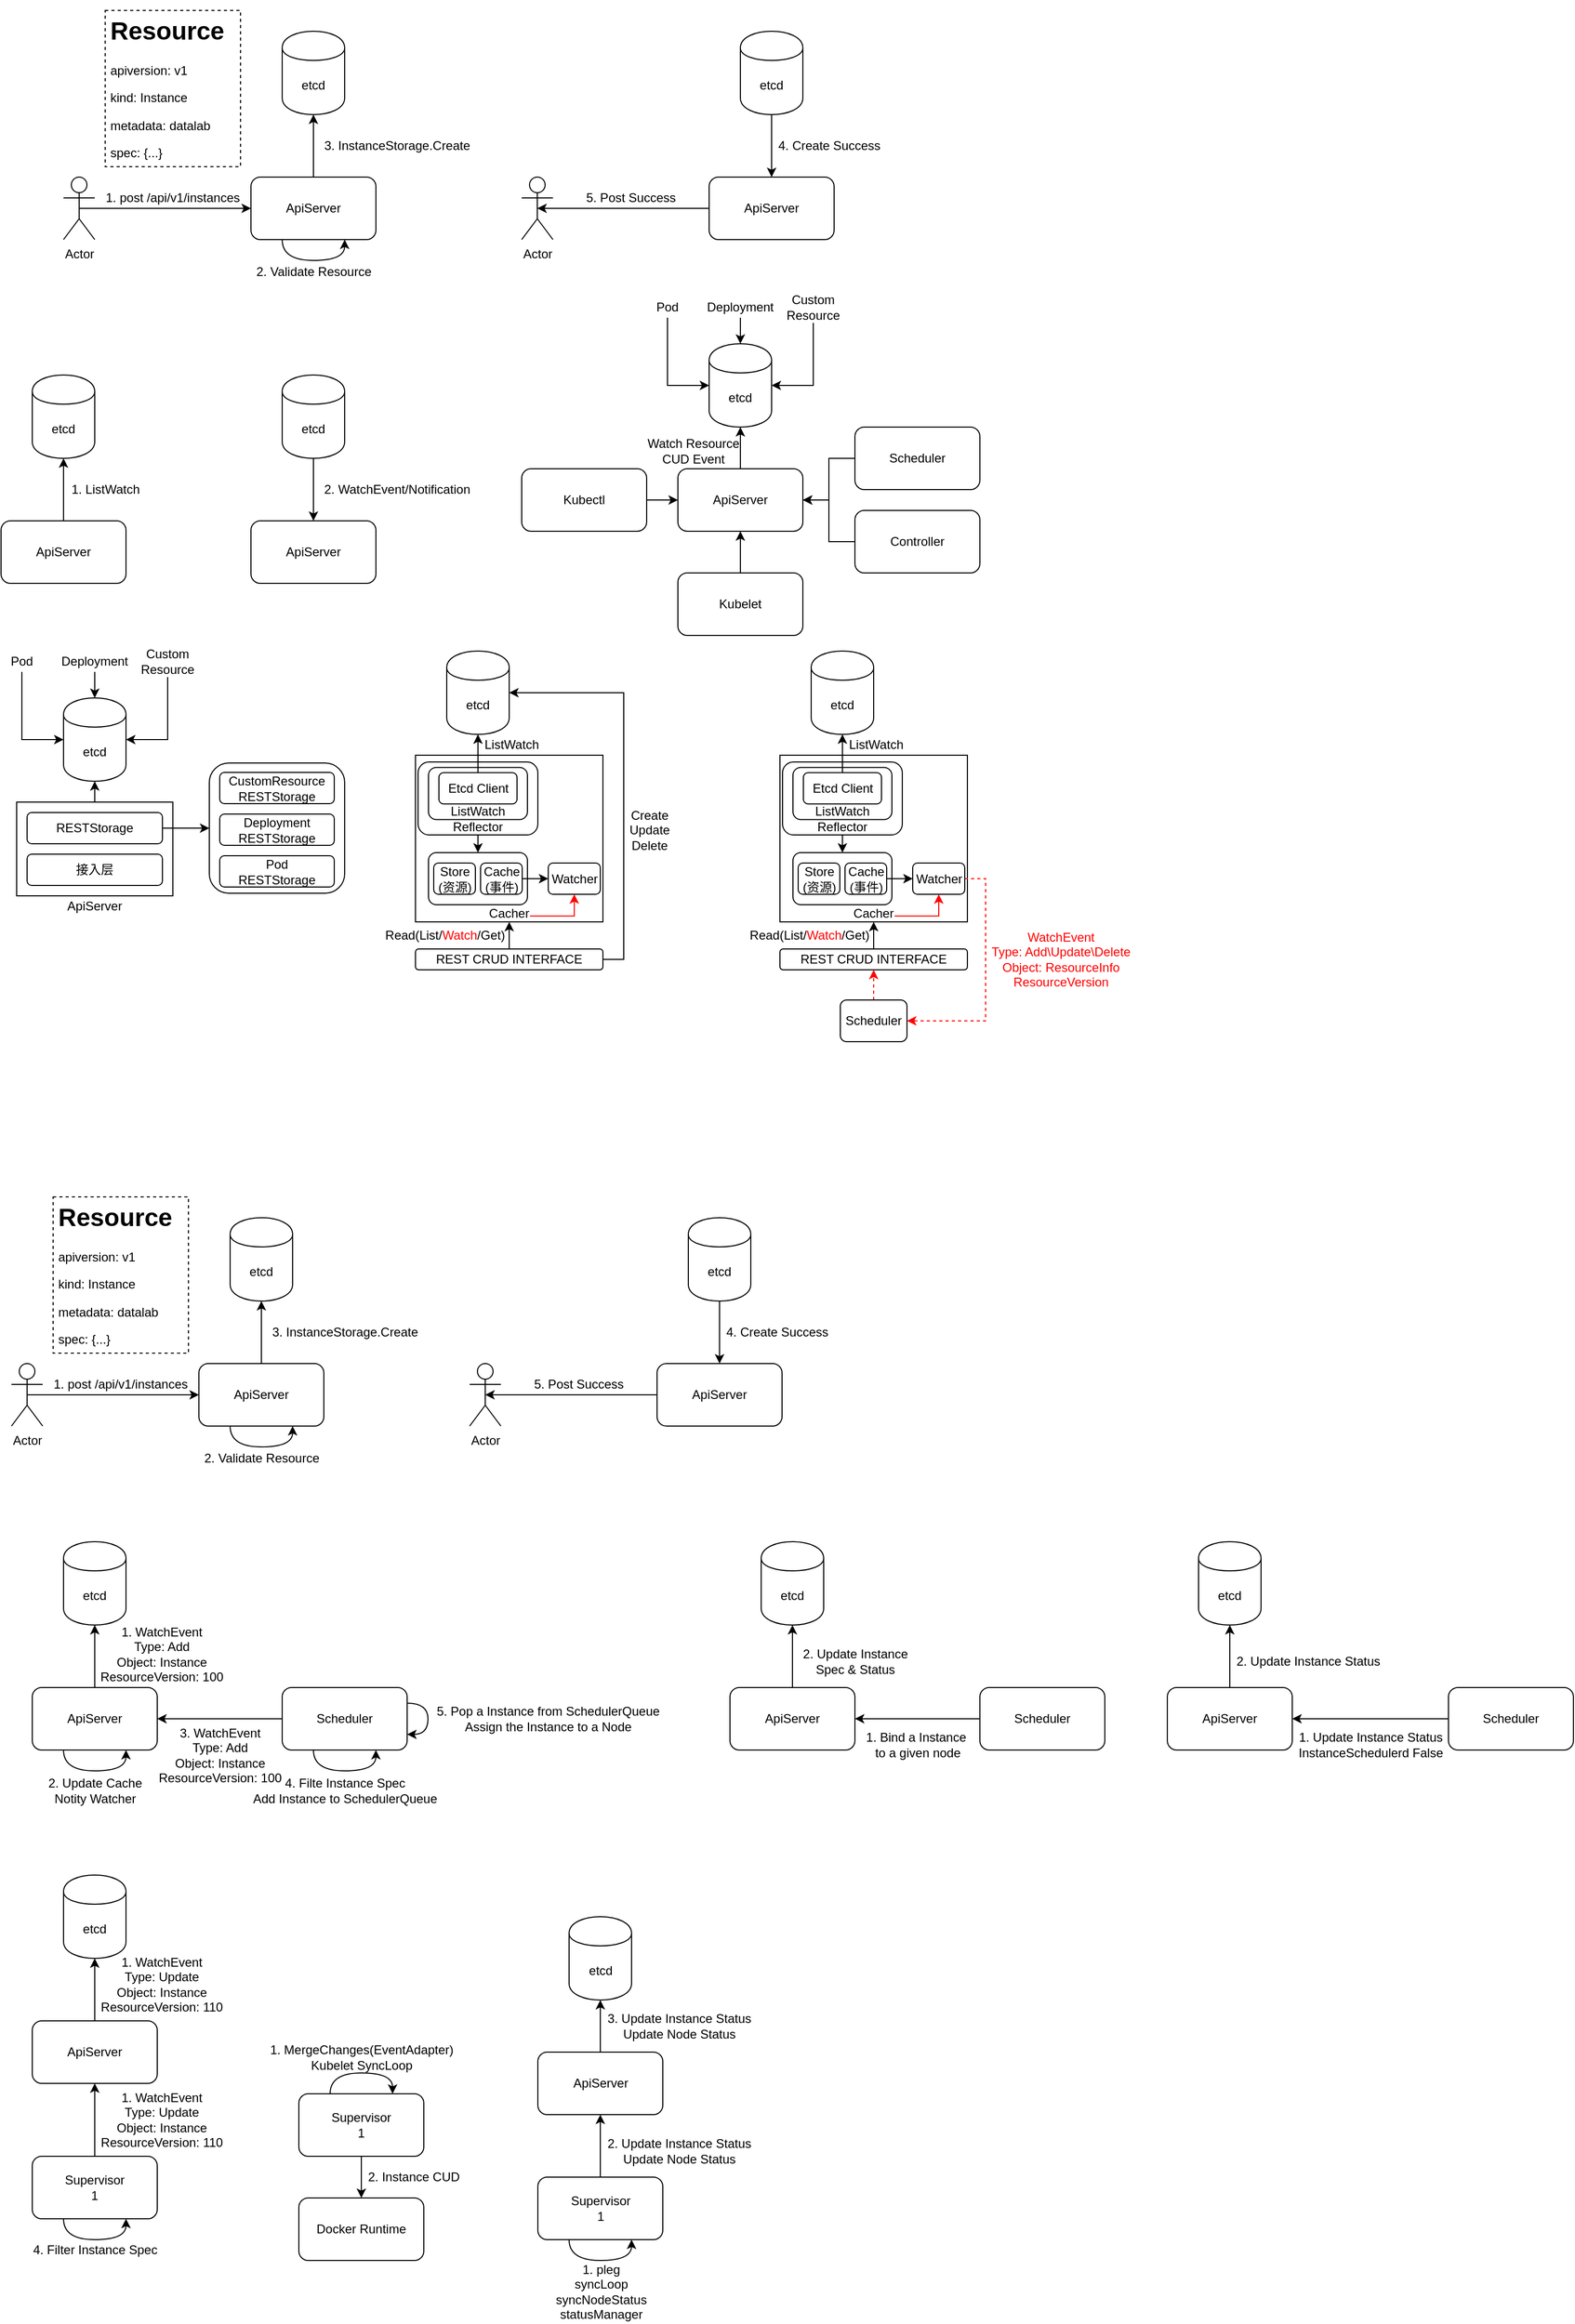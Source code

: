 <mxfile version="12.8.8" type="github">
  <diagram id="9vjQtzVJ7qbeVhoStUTl" name="第 1 页">
    <mxGraphModel dx="946" dy="559" grid="1" gridSize="10" guides="1" tooltips="1" connect="1" arrows="1" fold="1" page="1" pageScale="1" pageWidth="827" pageHeight="1169" math="0" shadow="0">
      <root>
        <mxCell id="0" />
        <mxCell id="1" parent="0" />
        <mxCell id="tA1kky_qQhR9MNmGrfL9-93" value="" style="rounded=1;whiteSpace=wrap;html=1;" vertex="1" parent="1">
          <mxGeometry x="220" y="752.5" width="130" height="125" as="geometry" />
        </mxCell>
        <mxCell id="tA1kky_qQhR9MNmGrfL9-79" style="edgeStyle=orthogonalEdgeStyle;rounded=0;orthogonalLoop=1;jettySize=auto;html=1;exitX=0.5;exitY=0;exitDx=0;exitDy=0;entryX=0.5;entryY=1;entryDx=0;entryDy=0;" edge="1" parent="1" source="tA1kky_qQhR9MNmGrfL9-76">
          <mxGeometry relative="1" as="geometry">
            <mxPoint x="110" y="770" as="targetPoint" />
          </mxGeometry>
        </mxCell>
        <mxCell id="tA1kky_qQhR9MNmGrfL9-76" value="" style="rounded=0;whiteSpace=wrap;html=1;strokeColor=#000000;align=center;" vertex="1" parent="1">
          <mxGeometry x="35" y="790" width="150" height="90" as="geometry" />
        </mxCell>
        <mxCell id="R647riTE8hrRx7rFXN2j-3" style="edgeStyle=orthogonalEdgeStyle;rounded=0;orthogonalLoop=1;jettySize=auto;html=1;exitX=0.5;exitY=0.5;exitDx=0;exitDy=0;exitPerimeter=0;entryX=0;entryY=0.5;entryDx=0;entryDy=0;" parent="1" source="R647riTE8hrRx7rFXN2j-1" target="R647riTE8hrRx7rFXN2j-2" edge="1">
          <mxGeometry relative="1" as="geometry" />
        </mxCell>
        <mxCell id="R647riTE8hrRx7rFXN2j-1" value="Actor" style="shape=umlActor;verticalLabelPosition=bottom;labelBackgroundColor=#ffffff;verticalAlign=top;html=1;outlineConnect=0;" parent="1" vertex="1">
          <mxGeometry x="80" y="190" width="30" height="60" as="geometry" />
        </mxCell>
        <mxCell id="R647riTE8hrRx7rFXN2j-7" style="edgeStyle=orthogonalEdgeStyle;rounded=0;orthogonalLoop=1;jettySize=auto;html=1;exitX=0.5;exitY=0;exitDx=0;exitDy=0;" parent="1" source="R647riTE8hrRx7rFXN2j-2" target="R647riTE8hrRx7rFXN2j-6" edge="1">
          <mxGeometry relative="1" as="geometry" />
        </mxCell>
        <mxCell id="R647riTE8hrRx7rFXN2j-2" value="ApiServer" style="rounded=1;whiteSpace=wrap;html=1;" parent="1" vertex="1">
          <mxGeometry x="260" y="190" width="120" height="60" as="geometry" />
        </mxCell>
        <mxCell id="R647riTE8hrRx7rFXN2j-4" value="&lt;h1&gt;Resource&lt;/h1&gt;&lt;p&gt;apiversion: v1&lt;/p&gt;&lt;p&gt;kind: Instance&lt;/p&gt;&lt;p&gt;metadata: datalab&lt;/p&gt;&lt;p&gt;spec: {...}&lt;/p&gt;" style="text;html=1;spacing=5;spacingTop=-20;whiteSpace=wrap;overflow=hidden;rounded=0;strokeColor=#000000;dashed=1;" parent="1" vertex="1">
          <mxGeometry x="120" y="30" width="130" height="150" as="geometry" />
        </mxCell>
        <mxCell id="R647riTE8hrRx7rFXN2j-5" value="1. post /api/v1/instances" style="text;html=1;strokeColor=none;fillColor=none;align=center;verticalAlign=middle;whiteSpace=wrap;rounded=0;" parent="1" vertex="1">
          <mxGeometry x="100" y="200" width="170" height="20" as="geometry" />
        </mxCell>
        <mxCell id="R647riTE8hrRx7rFXN2j-6" value="etcd" style="shape=cylinder;whiteSpace=wrap;html=1;boundedLbl=1;backgroundOutline=1;" parent="1" vertex="1">
          <mxGeometry x="290" y="50" width="60" height="80" as="geometry" />
        </mxCell>
        <mxCell id="R647riTE8hrRx7rFXN2j-8" value="3. InstanceStorage.Create" style="text;html=1;align=center;verticalAlign=middle;resizable=0;points=[];autosize=1;" parent="1" vertex="1">
          <mxGeometry x="320" y="150" width="160" height="20" as="geometry" />
        </mxCell>
        <mxCell id="R647riTE8hrRx7rFXN2j-10" style="edgeStyle=orthogonalEdgeStyle;curved=1;rounded=0;orthogonalLoop=1;jettySize=auto;html=1;exitX=0.25;exitY=1;exitDx=0;exitDy=0;entryX=0.75;entryY=1;entryDx=0;entryDy=0;" parent="1" source="R647riTE8hrRx7rFXN2j-2" target="R647riTE8hrRx7rFXN2j-2" edge="1">
          <mxGeometry relative="1" as="geometry" />
        </mxCell>
        <mxCell id="R647riTE8hrRx7rFXN2j-11" value="2. Validate Resource" style="text;html=1;align=center;verticalAlign=middle;resizable=0;points=[];autosize=1;" parent="1" vertex="1">
          <mxGeometry x="255" y="271" width="130" height="20" as="geometry" />
        </mxCell>
        <mxCell id="R647riTE8hrRx7rFXN2j-13" value="Actor" style="shape=umlActor;verticalLabelPosition=bottom;labelBackgroundColor=#ffffff;verticalAlign=top;html=1;outlineConnect=0;" parent="1" vertex="1">
          <mxGeometry x="520" y="190" width="30" height="60" as="geometry" />
        </mxCell>
        <mxCell id="R647riTE8hrRx7rFXN2j-24" style="edgeStyle=orthogonalEdgeStyle;curved=1;rounded=0;orthogonalLoop=1;jettySize=auto;html=1;exitX=0;exitY=0.5;exitDx=0;exitDy=0;entryX=0.5;entryY=0.5;entryDx=0;entryDy=0;entryPerimeter=0;" parent="1" source="R647riTE8hrRx7rFXN2j-15" target="R647riTE8hrRx7rFXN2j-13" edge="1">
          <mxGeometry relative="1" as="geometry" />
        </mxCell>
        <mxCell id="R647riTE8hrRx7rFXN2j-15" value="ApiServer" style="rounded=1;whiteSpace=wrap;html=1;" parent="1" vertex="1">
          <mxGeometry x="700" y="190" width="120" height="60" as="geometry" />
        </mxCell>
        <mxCell id="R647riTE8hrRx7rFXN2j-22" style="edgeStyle=orthogonalEdgeStyle;curved=1;rounded=0;orthogonalLoop=1;jettySize=auto;html=1;exitX=0.5;exitY=1;exitDx=0;exitDy=0;" parent="1" source="R647riTE8hrRx7rFXN2j-18" target="R647riTE8hrRx7rFXN2j-15" edge="1">
          <mxGeometry relative="1" as="geometry" />
        </mxCell>
        <mxCell id="R647riTE8hrRx7rFXN2j-18" value="etcd" style="shape=cylinder;whiteSpace=wrap;html=1;boundedLbl=1;backgroundOutline=1;" parent="1" vertex="1">
          <mxGeometry x="730" y="50" width="60" height="80" as="geometry" />
        </mxCell>
        <mxCell id="R647riTE8hrRx7rFXN2j-23" value="4. Create Success" style="text;html=1;align=center;verticalAlign=middle;resizable=0;points=[];autosize=1;" parent="1" vertex="1">
          <mxGeometry x="760" y="150" width="110" height="20" as="geometry" />
        </mxCell>
        <mxCell id="R647riTE8hrRx7rFXN2j-25" value="5. Post Success" style="text;html=1;strokeColor=none;fillColor=none;align=center;verticalAlign=middle;whiteSpace=wrap;rounded=0;" parent="1" vertex="1">
          <mxGeometry x="540" y="200" width="170" height="20" as="geometry" />
        </mxCell>
        <mxCell id="tA1kky_qQhR9MNmGrfL9-27" style="edgeStyle=orthogonalEdgeStyle;rounded=0;orthogonalLoop=1;jettySize=auto;html=1;exitX=0.5;exitY=0;exitDx=0;exitDy=0;" edge="1" source="tA1kky_qQhR9MNmGrfL9-28" target="tA1kky_qQhR9MNmGrfL9-29" parent="1">
          <mxGeometry relative="1" as="geometry" />
        </mxCell>
        <mxCell id="tA1kky_qQhR9MNmGrfL9-28" value="ApiServer" style="rounded=1;whiteSpace=wrap;html=1;" vertex="1" parent="1">
          <mxGeometry x="20" y="520" width="120" height="60" as="geometry" />
        </mxCell>
        <mxCell id="tA1kky_qQhR9MNmGrfL9-29" value="etcd" style="shape=cylinder;whiteSpace=wrap;html=1;boundedLbl=1;backgroundOutline=1;" vertex="1" parent="1">
          <mxGeometry x="50" y="380" width="60" height="80" as="geometry" />
        </mxCell>
        <mxCell id="tA1kky_qQhR9MNmGrfL9-30" value="1. ListWatch" style="text;html=1;align=center;verticalAlign=middle;resizable=0;points=[];autosize=1;" vertex="1" parent="1">
          <mxGeometry x="80" y="480" width="80" height="20" as="geometry" />
        </mxCell>
        <mxCell id="tA1kky_qQhR9MNmGrfL9-32" value="ApiServer" style="rounded=1;whiteSpace=wrap;html=1;" vertex="1" parent="1">
          <mxGeometry x="260" y="520" width="120" height="60" as="geometry" />
        </mxCell>
        <mxCell id="tA1kky_qQhR9MNmGrfL9-35" style="edgeStyle=orthogonalEdgeStyle;rounded=0;orthogonalLoop=1;jettySize=auto;html=1;exitX=0.5;exitY=1;exitDx=0;exitDy=0;" edge="1" parent="1" source="tA1kky_qQhR9MNmGrfL9-33" target="tA1kky_qQhR9MNmGrfL9-32">
          <mxGeometry relative="1" as="geometry" />
        </mxCell>
        <mxCell id="tA1kky_qQhR9MNmGrfL9-33" value="etcd" style="shape=cylinder;whiteSpace=wrap;html=1;boundedLbl=1;backgroundOutline=1;" vertex="1" parent="1">
          <mxGeometry x="290" y="380" width="60" height="80" as="geometry" />
        </mxCell>
        <mxCell id="tA1kky_qQhR9MNmGrfL9-34" value="2. WatchEvent/Notification" style="text;html=1;align=center;verticalAlign=middle;resizable=0;points=[];autosize=1;" vertex="1" parent="1">
          <mxGeometry x="320" y="480" width="160" height="20" as="geometry" />
        </mxCell>
        <mxCell id="tA1kky_qQhR9MNmGrfL9-44" style="edgeStyle=orthogonalEdgeStyle;rounded=0;orthogonalLoop=1;jettySize=auto;html=1;exitX=0.5;exitY=0;exitDx=0;exitDy=0;" edge="1" source="tA1kky_qQhR9MNmGrfL9-45" target="tA1kky_qQhR9MNmGrfL9-46" parent="1">
          <mxGeometry relative="1" as="geometry" />
        </mxCell>
        <mxCell id="tA1kky_qQhR9MNmGrfL9-45" value="ApiServer" style="rounded=1;whiteSpace=wrap;html=1;" vertex="1" parent="1">
          <mxGeometry x="670" y="470" width="120" height="60" as="geometry" />
        </mxCell>
        <mxCell id="tA1kky_qQhR9MNmGrfL9-46" value="etcd" style="shape=cylinder;whiteSpace=wrap;html=1;boundedLbl=1;backgroundOutline=1;" vertex="1" parent="1">
          <mxGeometry x="700" y="350" width="60" height="80" as="geometry" />
        </mxCell>
        <mxCell id="tA1kky_qQhR9MNmGrfL9-54" style="edgeStyle=orthogonalEdgeStyle;rounded=0;orthogonalLoop=1;jettySize=auto;html=1;exitX=0.5;exitY=0;exitDx=0;exitDy=0;entryX=0.5;entryY=1;entryDx=0;entryDy=0;" edge="1" parent="1" source="tA1kky_qQhR9MNmGrfL9-48" target="tA1kky_qQhR9MNmGrfL9-45">
          <mxGeometry relative="1" as="geometry" />
        </mxCell>
        <mxCell id="tA1kky_qQhR9MNmGrfL9-48" value="Kubelet" style="rounded=1;whiteSpace=wrap;html=1;" vertex="1" parent="1">
          <mxGeometry x="670" y="570" width="120" height="60" as="geometry" />
        </mxCell>
        <mxCell id="tA1kky_qQhR9MNmGrfL9-55" style="edgeStyle=orthogonalEdgeStyle;rounded=0;orthogonalLoop=1;jettySize=auto;html=1;exitX=0;exitY=0.5;exitDx=0;exitDy=0;entryX=1;entryY=0.5;entryDx=0;entryDy=0;" edge="1" parent="1" source="tA1kky_qQhR9MNmGrfL9-49" target="tA1kky_qQhR9MNmGrfL9-45">
          <mxGeometry relative="1" as="geometry" />
        </mxCell>
        <mxCell id="tA1kky_qQhR9MNmGrfL9-49" value="Scheduler" style="rounded=1;whiteSpace=wrap;html=1;" vertex="1" parent="1">
          <mxGeometry x="840" y="430" width="120" height="60" as="geometry" />
        </mxCell>
        <mxCell id="tA1kky_qQhR9MNmGrfL9-56" style="edgeStyle=orthogonalEdgeStyle;rounded=0;orthogonalLoop=1;jettySize=auto;html=1;exitX=0;exitY=0.5;exitDx=0;exitDy=0;entryX=1;entryY=0.5;entryDx=0;entryDy=0;" edge="1" parent="1" source="tA1kky_qQhR9MNmGrfL9-50" target="tA1kky_qQhR9MNmGrfL9-45">
          <mxGeometry relative="1" as="geometry" />
        </mxCell>
        <mxCell id="tA1kky_qQhR9MNmGrfL9-50" value="Controller" style="rounded=1;whiteSpace=wrap;html=1;" vertex="1" parent="1">
          <mxGeometry x="840" y="510" width="120" height="60" as="geometry" />
        </mxCell>
        <mxCell id="tA1kky_qQhR9MNmGrfL9-53" style="edgeStyle=orthogonalEdgeStyle;rounded=0;orthogonalLoop=1;jettySize=auto;html=1;exitX=1;exitY=0.5;exitDx=0;exitDy=0;entryX=0;entryY=0.5;entryDx=0;entryDy=0;" edge="1" parent="1" source="tA1kky_qQhR9MNmGrfL9-52" target="tA1kky_qQhR9MNmGrfL9-45">
          <mxGeometry relative="1" as="geometry" />
        </mxCell>
        <mxCell id="tA1kky_qQhR9MNmGrfL9-52" value="Kubectl" style="rounded=1;whiteSpace=wrap;html=1;" vertex="1" parent="1">
          <mxGeometry x="520" y="470" width="120" height="60" as="geometry" />
        </mxCell>
        <mxCell id="tA1kky_qQhR9MNmGrfL9-69" style="edgeStyle=orthogonalEdgeStyle;rounded=0;orthogonalLoop=1;jettySize=auto;html=1;exitX=0.5;exitY=1;exitDx=0;exitDy=0;entryX=0;entryY=0.5;entryDx=0;entryDy=0;" edge="1" parent="1" source="tA1kky_qQhR9MNmGrfL9-66" target="tA1kky_qQhR9MNmGrfL9-46">
          <mxGeometry relative="1" as="geometry" />
        </mxCell>
        <mxCell id="tA1kky_qQhR9MNmGrfL9-66" value="Pod" style="text;html=1;strokeColor=none;fillColor=none;align=center;verticalAlign=middle;whiteSpace=wrap;rounded=0;dashed=1;" vertex="1" parent="1">
          <mxGeometry x="640" y="305" width="40" height="20" as="geometry" />
        </mxCell>
        <mxCell id="tA1kky_qQhR9MNmGrfL9-70" style="edgeStyle=orthogonalEdgeStyle;rounded=0;orthogonalLoop=1;jettySize=auto;html=1;exitX=0.5;exitY=1;exitDx=0;exitDy=0;entryX=0.5;entryY=0;entryDx=0;entryDy=0;" edge="1" parent="1" source="tA1kky_qQhR9MNmGrfL9-67" target="tA1kky_qQhR9MNmGrfL9-46">
          <mxGeometry relative="1" as="geometry">
            <mxPoint x="730" y="335" as="targetPoint" />
          </mxGeometry>
        </mxCell>
        <mxCell id="tA1kky_qQhR9MNmGrfL9-67" value="Deployment" style="text;html=1;strokeColor=none;fillColor=none;align=center;verticalAlign=middle;whiteSpace=wrap;rounded=0;dashed=1;" vertex="1" parent="1">
          <mxGeometry x="710" y="305" width="40" height="20" as="geometry" />
        </mxCell>
        <mxCell id="tA1kky_qQhR9MNmGrfL9-72" style="edgeStyle=orthogonalEdgeStyle;rounded=0;orthogonalLoop=1;jettySize=auto;html=1;exitX=0.5;exitY=1;exitDx=0;exitDy=0;entryX=1;entryY=0.5;entryDx=0;entryDy=0;" edge="1" parent="1" source="tA1kky_qQhR9MNmGrfL9-68" target="tA1kky_qQhR9MNmGrfL9-46">
          <mxGeometry relative="1" as="geometry" />
        </mxCell>
        <mxCell id="tA1kky_qQhR9MNmGrfL9-68" value="Custom Resource" style="text;html=1;strokeColor=none;fillColor=none;align=center;verticalAlign=middle;whiteSpace=wrap;rounded=0;dashed=1;" vertex="1" parent="1">
          <mxGeometry x="780" y="300" width="40" height="30" as="geometry" />
        </mxCell>
        <mxCell id="tA1kky_qQhR9MNmGrfL9-73" value="Watch Resource&lt;br&gt;CUD Event" style="text;html=1;strokeColor=none;fillColor=none;align=center;verticalAlign=middle;whiteSpace=wrap;rounded=0;dashed=1;" vertex="1" parent="1">
          <mxGeometry x="635" y="438" width="100" height="30" as="geometry" />
        </mxCell>
        <mxCell id="tA1kky_qQhR9MNmGrfL9-75" value="接入层" style="rounded=1;whiteSpace=wrap;html=1;" vertex="1" parent="1">
          <mxGeometry x="45" y="840" width="130" height="30" as="geometry" />
        </mxCell>
        <mxCell id="tA1kky_qQhR9MNmGrfL9-80" value="ApiServer" style="text;html=1;strokeColor=none;fillColor=none;align=center;verticalAlign=middle;whiteSpace=wrap;rounded=0;dashed=1;" vertex="1" parent="1">
          <mxGeometry x="90" y="880" width="40" height="20" as="geometry" />
        </mxCell>
        <mxCell id="tA1kky_qQhR9MNmGrfL9-139" style="edgeStyle=none;rounded=0;orthogonalLoop=1;jettySize=auto;html=1;exitX=1;exitY=0.5;exitDx=0;exitDy=0;entryX=0;entryY=0.5;entryDx=0;entryDy=0;endArrow=classic;endFill=1;" edge="1" parent="1" source="tA1kky_qQhR9MNmGrfL9-85" target="tA1kky_qQhR9MNmGrfL9-93">
          <mxGeometry relative="1" as="geometry" />
        </mxCell>
        <mxCell id="tA1kky_qQhR9MNmGrfL9-85" value="RESTStorage" style="rounded=1;whiteSpace=wrap;html=1;" vertex="1" parent="1">
          <mxGeometry x="45" y="800" width="130" height="30" as="geometry" />
        </mxCell>
        <mxCell id="tA1kky_qQhR9MNmGrfL9-86" value="etcd" style="shape=cylinder;whiteSpace=wrap;html=1;boundedLbl=1;backgroundOutline=1;" vertex="1" parent="1">
          <mxGeometry x="80" y="690" width="60" height="80" as="geometry" />
        </mxCell>
        <mxCell id="tA1kky_qQhR9MNmGrfL9-87" style="edgeStyle=orthogonalEdgeStyle;rounded=0;orthogonalLoop=1;jettySize=auto;html=1;exitX=0.5;exitY=1;exitDx=0;exitDy=0;entryX=0;entryY=0.5;entryDx=0;entryDy=0;" edge="1" source="tA1kky_qQhR9MNmGrfL9-88" target="tA1kky_qQhR9MNmGrfL9-86" parent="1">
          <mxGeometry relative="1" as="geometry" />
        </mxCell>
        <mxCell id="tA1kky_qQhR9MNmGrfL9-88" value="Pod" style="text;html=1;strokeColor=none;fillColor=none;align=center;verticalAlign=middle;whiteSpace=wrap;rounded=0;dashed=1;" vertex="1" parent="1">
          <mxGeometry x="20" y="645" width="40" height="20" as="geometry" />
        </mxCell>
        <mxCell id="tA1kky_qQhR9MNmGrfL9-89" style="edgeStyle=orthogonalEdgeStyle;rounded=0;orthogonalLoop=1;jettySize=auto;html=1;exitX=0.5;exitY=1;exitDx=0;exitDy=0;entryX=0.5;entryY=0;entryDx=0;entryDy=0;" edge="1" source="tA1kky_qQhR9MNmGrfL9-90" target="tA1kky_qQhR9MNmGrfL9-86" parent="1">
          <mxGeometry relative="1" as="geometry">
            <mxPoint x="110" y="675" as="targetPoint" />
          </mxGeometry>
        </mxCell>
        <mxCell id="tA1kky_qQhR9MNmGrfL9-90" value="Deployment" style="text;html=1;strokeColor=none;fillColor=none;align=center;verticalAlign=middle;whiteSpace=wrap;rounded=0;dashed=1;" vertex="1" parent="1">
          <mxGeometry x="90" y="645" width="40" height="20" as="geometry" />
        </mxCell>
        <mxCell id="tA1kky_qQhR9MNmGrfL9-91" style="edgeStyle=orthogonalEdgeStyle;rounded=0;orthogonalLoop=1;jettySize=auto;html=1;exitX=0.5;exitY=1;exitDx=0;exitDy=0;entryX=1;entryY=0.5;entryDx=0;entryDy=0;" edge="1" source="tA1kky_qQhR9MNmGrfL9-92" target="tA1kky_qQhR9MNmGrfL9-86" parent="1">
          <mxGeometry relative="1" as="geometry" />
        </mxCell>
        <mxCell id="tA1kky_qQhR9MNmGrfL9-92" value="Custom Resource" style="text;html=1;strokeColor=none;fillColor=none;align=center;verticalAlign=middle;whiteSpace=wrap;rounded=0;dashed=1;" vertex="1" parent="1">
          <mxGeometry x="160" y="640" width="40" height="30" as="geometry" />
        </mxCell>
        <mxCell id="tA1kky_qQhR9MNmGrfL9-94" value="Pod&lt;br&gt;RESTStorage" style="rounded=1;whiteSpace=wrap;html=1;" vertex="1" parent="1">
          <mxGeometry x="230" y="841.5" width="110" height="30" as="geometry" />
        </mxCell>
        <mxCell id="tA1kky_qQhR9MNmGrfL9-95" value="Deployment&lt;br&gt;RESTStorage" style="rounded=1;whiteSpace=wrap;html=1;" vertex="1" parent="1">
          <mxGeometry x="230" y="801.5" width="110" height="30" as="geometry" />
        </mxCell>
        <mxCell id="tA1kky_qQhR9MNmGrfL9-96" value="CustomResource&lt;br&gt;RESTStorage" style="rounded=1;whiteSpace=wrap;html=1;" vertex="1" parent="1">
          <mxGeometry x="230" y="761.5" width="110" height="30" as="geometry" />
        </mxCell>
        <mxCell id="tA1kky_qQhR9MNmGrfL9-108" value="" style="rounded=0;whiteSpace=wrap;html=1;strokeColor=#000000;align=center;" vertex="1" parent="1">
          <mxGeometry x="418" y="745" width="180" height="160" as="geometry" />
        </mxCell>
        <mxCell id="tA1kky_qQhR9MNmGrfL9-145" style="edgeStyle=orthogonalEdgeStyle;rounded=0;orthogonalLoop=1;jettySize=auto;html=1;exitX=1;exitY=0.75;exitDx=0;exitDy=0;entryX=0.5;entryY=1;entryDx=0;entryDy=0;endArrow=classic;endFill=1;strokeColor=#FF0000;" edge="1" parent="1" source="tA1kky_qQhR9MNmGrfL9-127" target="tA1kky_qQhR9MNmGrfL9-107">
          <mxGeometry relative="1" as="geometry" />
        </mxCell>
        <mxCell id="tA1kky_qQhR9MNmGrfL9-127" value="Cacher" style="text;html=1;strokeColor=none;fillColor=none;align=center;verticalAlign=middle;whiteSpace=wrap;rounded=0;" vertex="1" parent="1">
          <mxGeometry x="488" y="892.25" width="40" height="9.5" as="geometry" />
        </mxCell>
        <mxCell id="tA1kky_qQhR9MNmGrfL9-136" style="edgeStyle=none;rounded=0;orthogonalLoop=1;jettySize=auto;html=1;exitX=0.5;exitY=0;exitDx=0;exitDy=0;entryX=0.5;entryY=1;entryDx=0;entryDy=0;endArrow=classic;endFill=1;" edge="1" parent="1" source="tA1kky_qQhR9MNmGrfL9-130" target="tA1kky_qQhR9MNmGrfL9-108">
          <mxGeometry relative="1" as="geometry" />
        </mxCell>
        <mxCell id="tA1kky_qQhR9MNmGrfL9-141" style="edgeStyle=orthogonalEdgeStyle;rounded=0;orthogonalLoop=1;jettySize=auto;html=1;exitX=1;exitY=0.5;exitDx=0;exitDy=0;entryX=1;entryY=0.5;entryDx=0;entryDy=0;endArrow=classic;endFill=1;" edge="1" parent="1" source="tA1kky_qQhR9MNmGrfL9-130" target="tA1kky_qQhR9MNmGrfL9-137">
          <mxGeometry relative="1" as="geometry" />
        </mxCell>
        <mxCell id="tA1kky_qQhR9MNmGrfL9-130" value="REST CRUD INTERFACE" style="rounded=1;whiteSpace=wrap;html=1;" vertex="1" parent="1">
          <mxGeometry x="418" y="931" width="180" height="20" as="geometry" />
        </mxCell>
        <mxCell id="tA1kky_qQhR9MNmGrfL9-120" value="" style="rounded=1;whiteSpace=wrap;html=1;" vertex="1" parent="1">
          <mxGeometry x="420.5" y="751.5" width="115" height="70" as="geometry" />
        </mxCell>
        <mxCell id="tA1kky_qQhR9MNmGrfL9-116" value="" style="rounded=1;whiteSpace=wrap;html=1;" vertex="1" parent="1">
          <mxGeometry x="430.5" y="756.75" width="95" height="50" as="geometry" />
        </mxCell>
        <mxCell id="tA1kky_qQhR9MNmGrfL9-104" value="" style="rounded=1;whiteSpace=wrap;html=1;strokeColor=#000000;align=center;" vertex="1" parent="1">
          <mxGeometry x="430.5" y="838.5" width="95" height="50" as="geometry" />
        </mxCell>
        <mxCell id="tA1kky_qQhR9MNmGrfL9-124" style="rounded=0;orthogonalLoop=1;jettySize=auto;html=1;exitX=0.5;exitY=1;exitDx=0;exitDy=0;entryX=0.5;entryY=0;entryDx=0;entryDy=0;endArrow=classic;endFill=1;" edge="1" parent="1" source="tA1kky_qQhR9MNmGrfL9-120" target="tA1kky_qQhR9MNmGrfL9-104">
          <mxGeometry relative="1" as="geometry" />
        </mxCell>
        <mxCell id="tA1kky_qQhR9MNmGrfL9-106" value="" style="group" vertex="1" connectable="0" parent="1">
          <mxGeometry x="435.5" y="848.5" width="85" height="30" as="geometry" />
        </mxCell>
        <mxCell id="tA1kky_qQhR9MNmGrfL9-102" value="Cache&lt;br&gt;(事件)" style="rounded=1;whiteSpace=wrap;html=1;" vertex="1" parent="tA1kky_qQhR9MNmGrfL9-106">
          <mxGeometry x="45" width="40" height="30" as="geometry" />
        </mxCell>
        <mxCell id="tA1kky_qQhR9MNmGrfL9-103" value="Store&lt;br&gt;(资源)" style="rounded=1;whiteSpace=wrap;html=1;" vertex="1" parent="tA1kky_qQhR9MNmGrfL9-106">
          <mxGeometry width="40" height="30" as="geometry" />
        </mxCell>
        <mxCell id="tA1kky_qQhR9MNmGrfL9-107" value="Watcher" style="rounded=1;whiteSpace=wrap;html=1;" vertex="1" parent="1">
          <mxGeometry x="545.5" y="848.5" width="50" height="30" as="geometry" />
        </mxCell>
        <mxCell id="tA1kky_qQhR9MNmGrfL9-114" style="edgeStyle=none;rounded=0;orthogonalLoop=1;jettySize=auto;html=1;exitX=1;exitY=0.5;exitDx=0;exitDy=0;entryX=0;entryY=0.5;entryDx=0;entryDy=0;endArrow=classic;endFill=1;" edge="1" parent="1" source="tA1kky_qQhR9MNmGrfL9-102" target="tA1kky_qQhR9MNmGrfL9-107">
          <mxGeometry relative="1" as="geometry" />
        </mxCell>
        <mxCell id="tA1kky_qQhR9MNmGrfL9-138" style="edgeStyle=none;rounded=0;orthogonalLoop=1;jettySize=auto;html=1;exitX=0.5;exitY=0;exitDx=0;exitDy=0;entryX=0.5;entryY=1;entryDx=0;entryDy=0;endArrow=classic;endFill=1;" edge="1" parent="1" source="tA1kky_qQhR9MNmGrfL9-115" target="tA1kky_qQhR9MNmGrfL9-137">
          <mxGeometry relative="1" as="geometry" />
        </mxCell>
        <mxCell id="tA1kky_qQhR9MNmGrfL9-115" value="Etcd Client" style="rounded=1;whiteSpace=wrap;html=1;" vertex="1" parent="1">
          <mxGeometry x="440.5" y="761.75" width="75" height="30" as="geometry" />
        </mxCell>
        <mxCell id="tA1kky_qQhR9MNmGrfL9-119" value="ListWatch" style="text;html=1;strokeColor=none;fillColor=none;align=center;verticalAlign=middle;whiteSpace=wrap;rounded=0;" vertex="1" parent="1">
          <mxGeometry x="443" y="793.75" width="70" height="10" as="geometry" />
        </mxCell>
        <mxCell id="tA1kky_qQhR9MNmGrfL9-121" value="Reflector" style="text;html=1;strokeColor=none;fillColor=none;align=center;verticalAlign=middle;whiteSpace=wrap;rounded=0;" vertex="1" parent="1">
          <mxGeometry x="443" y="808.75" width="70" height="10" as="geometry" />
        </mxCell>
        <mxCell id="tA1kky_qQhR9MNmGrfL9-137" value="etcd" style="shape=cylinder;whiteSpace=wrap;html=1;boundedLbl=1;backgroundOutline=1;" vertex="1" parent="1">
          <mxGeometry x="448" y="645" width="60" height="80" as="geometry" />
        </mxCell>
        <mxCell id="tA1kky_qQhR9MNmGrfL9-140" value="Read(List/&lt;font color=&quot;#ff0000&quot;&gt;Watch&lt;/font&gt;/Get)" style="text;html=1;strokeColor=none;fillColor=none;align=center;verticalAlign=middle;whiteSpace=wrap;rounded=0;" vertex="1" parent="1">
          <mxGeometry x="385" y="908" width="122.5" height="20" as="geometry" />
        </mxCell>
        <mxCell id="tA1kky_qQhR9MNmGrfL9-142" value="Create&lt;br&gt;Update&lt;br&gt;Delete" style="text;html=1;strokeColor=none;fillColor=none;align=center;verticalAlign=middle;whiteSpace=wrap;rounded=0;" vertex="1" parent="1">
          <mxGeometry x="618" y="791.75" width="50" height="50" as="geometry" />
        </mxCell>
        <mxCell id="tA1kky_qQhR9MNmGrfL9-143" value="ListWatch" style="text;html=1;strokeColor=none;fillColor=none;align=center;verticalAlign=middle;whiteSpace=wrap;rounded=0;" vertex="1" parent="1">
          <mxGeometry x="479" y="725" width="62.5" height="20" as="geometry" />
        </mxCell>
        <mxCell id="tA1kky_qQhR9MNmGrfL9-147" value="" style="rounded=0;whiteSpace=wrap;html=1;strokeColor=#000000;align=center;" vertex="1" parent="1">
          <mxGeometry x="768" y="745" width="180" height="160" as="geometry" />
        </mxCell>
        <mxCell id="tA1kky_qQhR9MNmGrfL9-148" style="edgeStyle=orthogonalEdgeStyle;rounded=0;orthogonalLoop=1;jettySize=auto;html=1;exitX=1;exitY=0.75;exitDx=0;exitDy=0;entryX=0.5;entryY=1;entryDx=0;entryDy=0;endArrow=classic;endFill=1;strokeColor=#FF0000;" edge="1" source="tA1kky_qQhR9MNmGrfL9-149" target="tA1kky_qQhR9MNmGrfL9-160" parent="1">
          <mxGeometry relative="1" as="geometry" />
        </mxCell>
        <mxCell id="tA1kky_qQhR9MNmGrfL9-149" value="Cacher" style="text;html=1;strokeColor=none;fillColor=none;align=center;verticalAlign=middle;whiteSpace=wrap;rounded=0;" vertex="1" parent="1">
          <mxGeometry x="838" y="892.25" width="40" height="9.5" as="geometry" />
        </mxCell>
        <mxCell id="tA1kky_qQhR9MNmGrfL9-150" style="edgeStyle=none;rounded=0;orthogonalLoop=1;jettySize=auto;html=1;exitX=0.5;exitY=0;exitDx=0;exitDy=0;entryX=0.5;entryY=1;entryDx=0;entryDy=0;endArrow=classic;endFill=1;" edge="1" source="tA1kky_qQhR9MNmGrfL9-152" target="tA1kky_qQhR9MNmGrfL9-147" parent="1">
          <mxGeometry relative="1" as="geometry" />
        </mxCell>
        <mxCell id="tA1kky_qQhR9MNmGrfL9-152" value="REST CRUD INTERFACE" style="rounded=1;whiteSpace=wrap;html=1;" vertex="1" parent="1">
          <mxGeometry x="768" y="931" width="180" height="20" as="geometry" />
        </mxCell>
        <mxCell id="tA1kky_qQhR9MNmGrfL9-153" value="" style="rounded=1;whiteSpace=wrap;html=1;" vertex="1" parent="1">
          <mxGeometry x="770.5" y="751.5" width="115" height="70" as="geometry" />
        </mxCell>
        <mxCell id="tA1kky_qQhR9MNmGrfL9-154" value="" style="rounded=1;whiteSpace=wrap;html=1;" vertex="1" parent="1">
          <mxGeometry x="780.5" y="756.75" width="95" height="50" as="geometry" />
        </mxCell>
        <mxCell id="tA1kky_qQhR9MNmGrfL9-155" value="" style="rounded=1;whiteSpace=wrap;html=1;strokeColor=#000000;align=center;" vertex="1" parent="1">
          <mxGeometry x="780.5" y="838.5" width="95" height="50" as="geometry" />
        </mxCell>
        <mxCell id="tA1kky_qQhR9MNmGrfL9-156" style="rounded=0;orthogonalLoop=1;jettySize=auto;html=1;exitX=0.5;exitY=1;exitDx=0;exitDy=0;entryX=0.5;entryY=0;entryDx=0;entryDy=0;endArrow=classic;endFill=1;" edge="1" source="tA1kky_qQhR9MNmGrfL9-153" target="tA1kky_qQhR9MNmGrfL9-155" parent="1">
          <mxGeometry relative="1" as="geometry" />
        </mxCell>
        <mxCell id="tA1kky_qQhR9MNmGrfL9-157" value="" style="group" vertex="1" connectable="0" parent="1">
          <mxGeometry x="785.5" y="848.5" width="85" height="30" as="geometry" />
        </mxCell>
        <mxCell id="tA1kky_qQhR9MNmGrfL9-158" value="Cache&lt;br&gt;(事件)" style="rounded=1;whiteSpace=wrap;html=1;" vertex="1" parent="tA1kky_qQhR9MNmGrfL9-157">
          <mxGeometry x="45" width="40" height="30" as="geometry" />
        </mxCell>
        <mxCell id="tA1kky_qQhR9MNmGrfL9-159" value="Store&lt;br&gt;(资源)" style="rounded=1;whiteSpace=wrap;html=1;" vertex="1" parent="tA1kky_qQhR9MNmGrfL9-157">
          <mxGeometry width="40" height="30" as="geometry" />
        </mxCell>
        <mxCell id="tA1kky_qQhR9MNmGrfL9-173" style="edgeStyle=orthogonalEdgeStyle;rounded=0;orthogonalLoop=1;jettySize=auto;html=1;exitX=1;exitY=0.5;exitDx=0;exitDy=0;entryX=1;entryY=0.5;entryDx=0;entryDy=0;dashed=1;endArrow=classic;endFill=1;strokeColor=#FF0000;" edge="1" parent="1" source="tA1kky_qQhR9MNmGrfL9-160" target="tA1kky_qQhR9MNmGrfL9-171">
          <mxGeometry relative="1" as="geometry" />
        </mxCell>
        <mxCell id="tA1kky_qQhR9MNmGrfL9-160" value="Watcher" style="rounded=1;whiteSpace=wrap;html=1;" vertex="1" parent="1">
          <mxGeometry x="895.5" y="848.5" width="50" height="30" as="geometry" />
        </mxCell>
        <mxCell id="tA1kky_qQhR9MNmGrfL9-161" style="edgeStyle=none;rounded=0;orthogonalLoop=1;jettySize=auto;html=1;exitX=1;exitY=0.5;exitDx=0;exitDy=0;entryX=0;entryY=0.5;entryDx=0;entryDy=0;endArrow=classic;endFill=1;" edge="1" source="tA1kky_qQhR9MNmGrfL9-158" target="tA1kky_qQhR9MNmGrfL9-160" parent="1">
          <mxGeometry relative="1" as="geometry" />
        </mxCell>
        <mxCell id="tA1kky_qQhR9MNmGrfL9-162" style="edgeStyle=none;rounded=0;orthogonalLoop=1;jettySize=auto;html=1;exitX=0.5;exitY=0;exitDx=0;exitDy=0;entryX=0.5;entryY=1;entryDx=0;entryDy=0;endArrow=classic;endFill=1;" edge="1" source="tA1kky_qQhR9MNmGrfL9-163" target="tA1kky_qQhR9MNmGrfL9-166" parent="1">
          <mxGeometry relative="1" as="geometry" />
        </mxCell>
        <mxCell id="tA1kky_qQhR9MNmGrfL9-163" value="Etcd Client" style="rounded=1;whiteSpace=wrap;html=1;" vertex="1" parent="1">
          <mxGeometry x="790.5" y="761.75" width="75" height="30" as="geometry" />
        </mxCell>
        <mxCell id="tA1kky_qQhR9MNmGrfL9-164" value="ListWatch" style="text;html=1;strokeColor=none;fillColor=none;align=center;verticalAlign=middle;whiteSpace=wrap;rounded=0;" vertex="1" parent="1">
          <mxGeometry x="793" y="793.75" width="70" height="10" as="geometry" />
        </mxCell>
        <mxCell id="tA1kky_qQhR9MNmGrfL9-165" value="Reflector" style="text;html=1;strokeColor=none;fillColor=none;align=center;verticalAlign=middle;whiteSpace=wrap;rounded=0;" vertex="1" parent="1">
          <mxGeometry x="793" y="808.75" width="70" height="10" as="geometry" />
        </mxCell>
        <mxCell id="tA1kky_qQhR9MNmGrfL9-166" value="etcd" style="shape=cylinder;whiteSpace=wrap;html=1;boundedLbl=1;backgroundOutline=1;" vertex="1" parent="1">
          <mxGeometry x="798" y="645" width="60" height="80" as="geometry" />
        </mxCell>
        <mxCell id="tA1kky_qQhR9MNmGrfL9-167" value="Read(List/&lt;font color=&quot;#ff0000&quot;&gt;Watch&lt;/font&gt;/Get)" style="text;html=1;strokeColor=none;fillColor=none;align=center;verticalAlign=middle;whiteSpace=wrap;rounded=0;" vertex="1" parent="1">
          <mxGeometry x="735" y="908" width="122.5" height="20" as="geometry" />
        </mxCell>
        <mxCell id="tA1kky_qQhR9MNmGrfL9-169" value="ListWatch" style="text;html=1;strokeColor=none;fillColor=none;align=center;verticalAlign=middle;whiteSpace=wrap;rounded=0;" vertex="1" parent="1">
          <mxGeometry x="829" y="725" width="62.5" height="20" as="geometry" />
        </mxCell>
        <mxCell id="tA1kky_qQhR9MNmGrfL9-172" style="edgeStyle=orthogonalEdgeStyle;rounded=0;orthogonalLoop=1;jettySize=auto;html=1;exitX=0.5;exitY=0;exitDx=0;exitDy=0;entryX=0.5;entryY=1;entryDx=0;entryDy=0;endArrow=classic;endFill=1;strokeColor=#FF0000;dashed=1;" edge="1" parent="1" source="tA1kky_qQhR9MNmGrfL9-171" target="tA1kky_qQhR9MNmGrfL9-152">
          <mxGeometry relative="1" as="geometry" />
        </mxCell>
        <mxCell id="tA1kky_qQhR9MNmGrfL9-171" value="Scheduler" style="rounded=1;whiteSpace=wrap;html=1;" vertex="1" parent="1">
          <mxGeometry x="826" y="980" width="64" height="40" as="geometry" />
        </mxCell>
        <mxCell id="tA1kky_qQhR9MNmGrfL9-174" value="WatchEvent&lt;br&gt;Type: Add\Update\Delete&lt;br&gt;Object: ResourceInfo&lt;br&gt;ResourceVersion" style="text;html=1;strokeColor=none;fillColor=none;align=center;verticalAlign=middle;whiteSpace=wrap;rounded=0;fontColor=#FF0000;" vertex="1" parent="1">
          <mxGeometry x="966" y="907" width="144" height="68" as="geometry" />
        </mxCell>
        <mxCell id="tA1kky_qQhR9MNmGrfL9-175" style="edgeStyle=orthogonalEdgeStyle;rounded=0;orthogonalLoop=1;jettySize=auto;html=1;exitX=0.5;exitY=0.5;exitDx=0;exitDy=0;exitPerimeter=0;entryX=0;entryY=0.5;entryDx=0;entryDy=0;" edge="1" source="tA1kky_qQhR9MNmGrfL9-176" target="tA1kky_qQhR9MNmGrfL9-178" parent="1">
          <mxGeometry relative="1" as="geometry" />
        </mxCell>
        <mxCell id="tA1kky_qQhR9MNmGrfL9-176" value="Actor" style="shape=umlActor;verticalLabelPosition=bottom;labelBackgroundColor=#ffffff;verticalAlign=top;html=1;outlineConnect=0;" vertex="1" parent="1">
          <mxGeometry x="30" y="1329" width="30" height="60" as="geometry" />
        </mxCell>
        <mxCell id="tA1kky_qQhR9MNmGrfL9-177" style="edgeStyle=orthogonalEdgeStyle;rounded=0;orthogonalLoop=1;jettySize=auto;html=1;exitX=0.5;exitY=0;exitDx=0;exitDy=0;" edge="1" source="tA1kky_qQhR9MNmGrfL9-178" target="tA1kky_qQhR9MNmGrfL9-181" parent="1">
          <mxGeometry relative="1" as="geometry" />
        </mxCell>
        <mxCell id="tA1kky_qQhR9MNmGrfL9-178" value="ApiServer" style="rounded=1;whiteSpace=wrap;html=1;" vertex="1" parent="1">
          <mxGeometry x="210" y="1329" width="120" height="60" as="geometry" />
        </mxCell>
        <mxCell id="tA1kky_qQhR9MNmGrfL9-179" value="&lt;h1&gt;Resource&lt;/h1&gt;&lt;p&gt;apiversion: v1&lt;/p&gt;&lt;p&gt;kind: Instance&lt;/p&gt;&lt;p&gt;metadata: datalab&lt;/p&gt;&lt;p&gt;spec: {...}&lt;/p&gt;" style="text;html=1;spacing=5;spacingTop=-20;whiteSpace=wrap;overflow=hidden;rounded=0;strokeColor=#000000;dashed=1;" vertex="1" parent="1">
          <mxGeometry x="70" y="1169" width="130" height="150" as="geometry" />
        </mxCell>
        <mxCell id="tA1kky_qQhR9MNmGrfL9-180" value="1. post /api/v1/instances" style="text;html=1;strokeColor=none;fillColor=none;align=center;verticalAlign=middle;whiteSpace=wrap;rounded=0;" vertex="1" parent="1">
          <mxGeometry x="50" y="1339" width="170" height="20" as="geometry" />
        </mxCell>
        <mxCell id="tA1kky_qQhR9MNmGrfL9-181" value="etcd" style="shape=cylinder;whiteSpace=wrap;html=1;boundedLbl=1;backgroundOutline=1;" vertex="1" parent="1">
          <mxGeometry x="240" y="1189" width="60" height="80" as="geometry" />
        </mxCell>
        <mxCell id="tA1kky_qQhR9MNmGrfL9-182" value="3. InstanceStorage.Create" style="text;html=1;align=center;verticalAlign=middle;resizable=0;points=[];autosize=1;" vertex="1" parent="1">
          <mxGeometry x="270" y="1289" width="160" height="20" as="geometry" />
        </mxCell>
        <mxCell id="tA1kky_qQhR9MNmGrfL9-183" style="edgeStyle=orthogonalEdgeStyle;curved=1;rounded=0;orthogonalLoop=1;jettySize=auto;html=1;exitX=0.25;exitY=1;exitDx=0;exitDy=0;entryX=0.75;entryY=1;entryDx=0;entryDy=0;" edge="1" source="tA1kky_qQhR9MNmGrfL9-178" target="tA1kky_qQhR9MNmGrfL9-178" parent="1">
          <mxGeometry relative="1" as="geometry" />
        </mxCell>
        <mxCell id="tA1kky_qQhR9MNmGrfL9-184" value="2. Validate Resource" style="text;html=1;align=center;verticalAlign=middle;resizable=0;points=[];autosize=1;" vertex="1" parent="1">
          <mxGeometry x="205" y="1410" width="130" height="20" as="geometry" />
        </mxCell>
        <mxCell id="tA1kky_qQhR9MNmGrfL9-185" value="Actor" style="shape=umlActor;verticalLabelPosition=bottom;labelBackgroundColor=#ffffff;verticalAlign=top;html=1;outlineConnect=0;" vertex="1" parent="1">
          <mxGeometry x="470" y="1329" width="30" height="60" as="geometry" />
        </mxCell>
        <mxCell id="tA1kky_qQhR9MNmGrfL9-186" style="edgeStyle=orthogonalEdgeStyle;curved=1;rounded=0;orthogonalLoop=1;jettySize=auto;html=1;exitX=0;exitY=0.5;exitDx=0;exitDy=0;entryX=0.5;entryY=0.5;entryDx=0;entryDy=0;entryPerimeter=0;" edge="1" source="tA1kky_qQhR9MNmGrfL9-187" target="tA1kky_qQhR9MNmGrfL9-185" parent="1">
          <mxGeometry relative="1" as="geometry" />
        </mxCell>
        <mxCell id="tA1kky_qQhR9MNmGrfL9-187" value="ApiServer" style="rounded=1;whiteSpace=wrap;html=1;" vertex="1" parent="1">
          <mxGeometry x="650" y="1329" width="120" height="60" as="geometry" />
        </mxCell>
        <mxCell id="tA1kky_qQhR9MNmGrfL9-188" style="edgeStyle=orthogonalEdgeStyle;curved=1;rounded=0;orthogonalLoop=1;jettySize=auto;html=1;exitX=0.5;exitY=1;exitDx=0;exitDy=0;" edge="1" source="tA1kky_qQhR9MNmGrfL9-189" target="tA1kky_qQhR9MNmGrfL9-187" parent="1">
          <mxGeometry relative="1" as="geometry" />
        </mxCell>
        <mxCell id="tA1kky_qQhR9MNmGrfL9-189" value="etcd" style="shape=cylinder;whiteSpace=wrap;html=1;boundedLbl=1;backgroundOutline=1;" vertex="1" parent="1">
          <mxGeometry x="680" y="1189" width="60" height="80" as="geometry" />
        </mxCell>
        <mxCell id="tA1kky_qQhR9MNmGrfL9-190" value="4. Create Success" style="text;html=1;align=center;verticalAlign=middle;resizable=0;points=[];autosize=1;" vertex="1" parent="1">
          <mxGeometry x="710" y="1289" width="110" height="20" as="geometry" />
        </mxCell>
        <mxCell id="tA1kky_qQhR9MNmGrfL9-191" value="5. Post Success" style="text;html=1;strokeColor=none;fillColor=none;align=center;verticalAlign=middle;whiteSpace=wrap;rounded=0;" vertex="1" parent="1">
          <mxGeometry x="490" y="1339" width="170" height="20" as="geometry" />
        </mxCell>
        <mxCell id="tA1kky_qQhR9MNmGrfL9-192" value="ApiServer" style="rounded=1;whiteSpace=wrap;html=1;" vertex="1" parent="1">
          <mxGeometry x="50" y="1640" width="120" height="60" as="geometry" />
        </mxCell>
        <mxCell id="tA1kky_qQhR9MNmGrfL9-194" value="etcd" style="shape=cylinder;whiteSpace=wrap;html=1;boundedLbl=1;backgroundOutline=1;" vertex="1" parent="1">
          <mxGeometry x="80" y="1500" width="60" height="80" as="geometry" />
        </mxCell>
        <mxCell id="tA1kky_qQhR9MNmGrfL9-202" style="rounded=0;orthogonalLoop=1;jettySize=auto;html=1;endArrow=classic;endFill=1;strokeColor=#000000;fontColor=#000000;entryX=0.5;entryY=1;entryDx=0;entryDy=0;" edge="1" parent="1" source="tA1kky_qQhR9MNmGrfL9-192" target="tA1kky_qQhR9MNmGrfL9-194">
          <mxGeometry relative="1" as="geometry">
            <mxPoint x="80" y="1590" as="targetPoint" />
          </mxGeometry>
        </mxCell>
        <mxCell id="tA1kky_qQhR9MNmGrfL9-196" value="1. WatchEvent&lt;br&gt;Type: Add&lt;br&gt;Object: Instance&lt;br&gt;ResourceVersion: 100" style="text;html=1;fontColor=#000000;align=center;" vertex="1" parent="1">
          <mxGeometry x="114" y="1573" width="120" height="70" as="geometry" />
        </mxCell>
        <mxCell id="tA1kky_qQhR9MNmGrfL9-198" style="edgeStyle=orthogonalEdgeStyle;rounded=0;orthogonalLoop=1;jettySize=auto;html=1;exitX=0.25;exitY=1;exitDx=0;exitDy=0;entryX=0.75;entryY=1;entryDx=0;entryDy=0;endArrow=classic;endFill=1;strokeColor=#000000;fontColor=#000000;curved=1;" edge="1" parent="1" source="tA1kky_qQhR9MNmGrfL9-192" target="tA1kky_qQhR9MNmGrfL9-192">
          <mxGeometry relative="1" as="geometry" />
        </mxCell>
        <mxCell id="tA1kky_qQhR9MNmGrfL9-199" value="2. Update Cache&lt;br&gt;Notity Watcher" style="text;html=1;align=center;verticalAlign=middle;resizable=0;points=[];autosize=1;" vertex="1" parent="1">
          <mxGeometry x="55" y="1724" width="110" height="30" as="geometry" />
        </mxCell>
        <mxCell id="tA1kky_qQhR9MNmGrfL9-201" style="edgeStyle=orthogonalEdgeStyle;curved=1;rounded=0;orthogonalLoop=1;jettySize=auto;html=1;exitX=0;exitY=0.5;exitDx=0;exitDy=0;entryX=1;entryY=0.5;entryDx=0;entryDy=0;endArrow=classic;endFill=1;strokeColor=#000000;fontColor=#000000;" edge="1" parent="1" source="tA1kky_qQhR9MNmGrfL9-200" target="tA1kky_qQhR9MNmGrfL9-192">
          <mxGeometry relative="1" as="geometry" />
        </mxCell>
        <mxCell id="tA1kky_qQhR9MNmGrfL9-200" value="Scheduler" style="rounded=1;whiteSpace=wrap;html=1;" vertex="1" parent="1">
          <mxGeometry x="290" y="1640" width="120" height="60" as="geometry" />
        </mxCell>
        <mxCell id="tA1kky_qQhR9MNmGrfL9-204" value="3. WatchEvent&lt;br&gt;Type: Add&lt;br&gt;Object: Instance&lt;br&gt;ResourceVersion: 100" style="text;html=1;fontColor=#000000;align=center;" vertex="1" parent="1">
          <mxGeometry x="170" y="1670" width="120" height="70" as="geometry" />
        </mxCell>
        <mxCell id="tA1kky_qQhR9MNmGrfL9-208" style="edgeStyle=orthogonalEdgeStyle;curved=1;rounded=0;orthogonalLoop=1;jettySize=auto;html=1;exitX=0.25;exitY=1;exitDx=0;exitDy=0;entryX=0.75;entryY=1;entryDx=0;entryDy=0;endArrow=classic;endFill=1;strokeColor=#000000;fontColor=#000000;" edge="1" parent="1" source="tA1kky_qQhR9MNmGrfL9-200" target="tA1kky_qQhR9MNmGrfL9-200">
          <mxGeometry relative="1" as="geometry" />
        </mxCell>
        <mxCell id="tA1kky_qQhR9MNmGrfL9-209" value="4. Filte Instance Spec&lt;br&gt;Add Instance to SchedulerQueue" style="text;html=1;align=center;verticalAlign=middle;resizable=0;points=[];autosize=1;" vertex="1" parent="1">
          <mxGeometry x="255" y="1724" width="190" height="30" as="geometry" />
        </mxCell>
        <mxCell id="tA1kky_qQhR9MNmGrfL9-210" style="edgeStyle=orthogonalEdgeStyle;curved=1;rounded=0;orthogonalLoop=1;jettySize=auto;html=1;exitX=1;exitY=0.25;exitDx=0;exitDy=0;entryX=1;entryY=0.75;entryDx=0;entryDy=0;endArrow=classic;endFill=1;strokeColor=#000000;fontColor=#000000;" edge="1" parent="1" source="tA1kky_qQhR9MNmGrfL9-200" target="tA1kky_qQhR9MNmGrfL9-200">
          <mxGeometry relative="1" as="geometry">
            <Array as="points">
              <mxPoint x="430" y="1655" />
              <mxPoint x="430" y="1685" />
            </Array>
          </mxGeometry>
        </mxCell>
        <mxCell id="tA1kky_qQhR9MNmGrfL9-211" value="5. Pop a Instance from SchedulerQueue&lt;br&gt;Assign the Instance to a Node" style="text;html=1;align=center;verticalAlign=middle;resizable=0;points=[];autosize=1;" vertex="1" parent="1">
          <mxGeometry x="430" y="1655" width="230" height="30" as="geometry" />
        </mxCell>
        <mxCell id="tA1kky_qQhR9MNmGrfL9-212" value="ApiServer" style="rounded=1;whiteSpace=wrap;html=1;" vertex="1" parent="1">
          <mxGeometry x="720" y="1640" width="120" height="60" as="geometry" />
        </mxCell>
        <mxCell id="tA1kky_qQhR9MNmGrfL9-213" value="etcd" style="shape=cylinder;whiteSpace=wrap;html=1;boundedLbl=1;backgroundOutline=1;" vertex="1" parent="1">
          <mxGeometry x="750" y="1500" width="60" height="80" as="geometry" />
        </mxCell>
        <mxCell id="tA1kky_qQhR9MNmGrfL9-214" style="rounded=0;orthogonalLoop=1;jettySize=auto;html=1;endArrow=classic;endFill=1;strokeColor=#000000;fontColor=#000000;entryX=0.5;entryY=1;entryDx=0;entryDy=0;" edge="1" source="tA1kky_qQhR9MNmGrfL9-212" target="tA1kky_qQhR9MNmGrfL9-213" parent="1">
          <mxGeometry relative="1" as="geometry">
            <mxPoint x="750" y="1590" as="targetPoint" />
          </mxGeometry>
        </mxCell>
        <mxCell id="tA1kky_qQhR9MNmGrfL9-218" style="edgeStyle=orthogonalEdgeStyle;curved=1;rounded=0;orthogonalLoop=1;jettySize=auto;html=1;exitX=0;exitY=0.5;exitDx=0;exitDy=0;entryX=1;entryY=0.5;entryDx=0;entryDy=0;endArrow=classic;endFill=1;strokeColor=#000000;fontColor=#000000;" edge="1" source="tA1kky_qQhR9MNmGrfL9-219" target="tA1kky_qQhR9MNmGrfL9-212" parent="1">
          <mxGeometry relative="1" as="geometry" />
        </mxCell>
        <mxCell id="tA1kky_qQhR9MNmGrfL9-219" value="Scheduler" style="rounded=1;whiteSpace=wrap;html=1;" vertex="1" parent="1">
          <mxGeometry x="960" y="1640" width="120" height="60" as="geometry" />
        </mxCell>
        <mxCell id="tA1kky_qQhR9MNmGrfL9-227" value="1. Bind a Instance&amp;nbsp;&lt;br&gt;to a given node" style="text;html=1;align=center;verticalAlign=middle;resizable=0;points=[];autosize=1;" vertex="1" parent="1">
          <mxGeometry x="845" y="1680" width="110" height="30" as="geometry" />
        </mxCell>
        <mxCell id="tA1kky_qQhR9MNmGrfL9-229" value="2. Update Instance&lt;br&gt;Spec &amp;amp; Status" style="text;html=1;align=center;verticalAlign=middle;resizable=0;points=[];autosize=1;" vertex="1" parent="1">
          <mxGeometry x="780" y="1600" width="120" height="30" as="geometry" />
        </mxCell>
        <mxCell id="tA1kky_qQhR9MNmGrfL9-230" value="ApiServer" style="rounded=1;whiteSpace=wrap;html=1;" vertex="1" parent="1">
          <mxGeometry x="1140" y="1640" width="120" height="60" as="geometry" />
        </mxCell>
        <mxCell id="tA1kky_qQhR9MNmGrfL9-231" value="etcd" style="shape=cylinder;whiteSpace=wrap;html=1;boundedLbl=1;backgroundOutline=1;" vertex="1" parent="1">
          <mxGeometry x="1170" y="1500" width="60" height="80" as="geometry" />
        </mxCell>
        <mxCell id="tA1kky_qQhR9MNmGrfL9-232" style="rounded=0;orthogonalLoop=1;jettySize=auto;html=1;endArrow=classic;endFill=1;strokeColor=#000000;fontColor=#000000;entryX=0.5;entryY=1;entryDx=0;entryDy=0;" edge="1" source="tA1kky_qQhR9MNmGrfL9-230" target="tA1kky_qQhR9MNmGrfL9-231" parent="1">
          <mxGeometry relative="1" as="geometry">
            <mxPoint x="1170" y="1590" as="targetPoint" />
          </mxGeometry>
        </mxCell>
        <mxCell id="tA1kky_qQhR9MNmGrfL9-233" style="edgeStyle=orthogonalEdgeStyle;curved=1;rounded=0;orthogonalLoop=1;jettySize=auto;html=1;exitX=0;exitY=0.5;exitDx=0;exitDy=0;entryX=1;entryY=0.5;entryDx=0;entryDy=0;endArrow=classic;endFill=1;strokeColor=#000000;fontColor=#000000;" edge="1" source="tA1kky_qQhR9MNmGrfL9-234" target="tA1kky_qQhR9MNmGrfL9-230" parent="1">
          <mxGeometry relative="1" as="geometry" />
        </mxCell>
        <mxCell id="tA1kky_qQhR9MNmGrfL9-234" value="Scheduler" style="rounded=1;whiteSpace=wrap;html=1;" vertex="1" parent="1">
          <mxGeometry x="1410" y="1640" width="120" height="60" as="geometry" />
        </mxCell>
        <mxCell id="tA1kky_qQhR9MNmGrfL9-235" value="1. Update Instance Status&lt;br&gt;InstanceSchedulerd False" style="text;html=1;align=center;verticalAlign=middle;resizable=0;points=[];autosize=1;" vertex="1" parent="1">
          <mxGeometry x="1260" y="1680" width="150" height="30" as="geometry" />
        </mxCell>
        <mxCell id="tA1kky_qQhR9MNmGrfL9-236" value="2. Update Instance Status" style="text;html=1;align=center;verticalAlign=middle;resizable=0;points=[];autosize=1;" vertex="1" parent="1">
          <mxGeometry x="1200" y="1605" width="150" height="20" as="geometry" />
        </mxCell>
        <mxCell id="tA1kky_qQhR9MNmGrfL9-237" value="ApiServer" style="rounded=1;whiteSpace=wrap;html=1;" vertex="1" parent="1">
          <mxGeometry x="50" y="1960" width="120" height="60" as="geometry" />
        </mxCell>
        <mxCell id="tA1kky_qQhR9MNmGrfL9-238" value="etcd" style="shape=cylinder;whiteSpace=wrap;html=1;boundedLbl=1;backgroundOutline=1;" vertex="1" parent="1">
          <mxGeometry x="80" y="1820" width="60" height="80" as="geometry" />
        </mxCell>
        <mxCell id="tA1kky_qQhR9MNmGrfL9-239" style="rounded=0;orthogonalLoop=1;jettySize=auto;html=1;endArrow=classic;endFill=1;strokeColor=#000000;fontColor=#000000;entryX=0.5;entryY=1;entryDx=0;entryDy=0;" edge="1" source="tA1kky_qQhR9MNmGrfL9-237" target="tA1kky_qQhR9MNmGrfL9-238" parent="1">
          <mxGeometry relative="1" as="geometry">
            <mxPoint x="80" y="1910" as="targetPoint" />
          </mxGeometry>
        </mxCell>
        <mxCell id="tA1kky_qQhR9MNmGrfL9-251" value="" style="edgeStyle=orthogonalEdgeStyle;curved=1;rounded=0;orthogonalLoop=1;jettySize=auto;html=1;endArrow=classic;endFill=1;strokeColor=#000000;fontColor=#000000;" edge="1" parent="1" source="tA1kky_qQhR9MNmGrfL9-250" target="tA1kky_qQhR9MNmGrfL9-237">
          <mxGeometry relative="1" as="geometry" />
        </mxCell>
        <mxCell id="tA1kky_qQhR9MNmGrfL9-250" value="Supervisor&lt;br&gt;1" style="rounded=1;whiteSpace=wrap;html=1;" vertex="1" parent="1">
          <mxGeometry x="50" y="2090" width="120" height="60" as="geometry" />
        </mxCell>
        <mxCell id="tA1kky_qQhR9MNmGrfL9-252" value="1. WatchEvent&lt;br&gt;Type: Update&lt;br&gt;Object: Instance&lt;br&gt;ResourceVersion: 110" style="text;html=1;fontColor=#000000;align=center;" vertex="1" parent="1">
          <mxGeometry x="114" y="1890" width="120" height="70" as="geometry" />
        </mxCell>
        <mxCell id="tA1kky_qQhR9MNmGrfL9-253" value="1. WatchEvent&lt;br&gt;Type: Update&lt;br&gt;Object: Instance&lt;br&gt;ResourceVersion: 110" style="text;html=1;fontColor=#000000;align=center;" vertex="1" parent="1">
          <mxGeometry x="114" y="2020" width="120" height="70" as="geometry" />
        </mxCell>
        <mxCell id="tA1kky_qQhR9MNmGrfL9-254" style="edgeStyle=orthogonalEdgeStyle;curved=1;rounded=0;orthogonalLoop=1;jettySize=auto;html=1;exitX=0.25;exitY=1;exitDx=0;exitDy=0;entryX=0.75;entryY=1;entryDx=0;entryDy=0;endArrow=classic;endFill=1;strokeColor=#000000;fontColor=#000000;" edge="1" parent="1" source="tA1kky_qQhR9MNmGrfL9-250" target="tA1kky_qQhR9MNmGrfL9-250">
          <mxGeometry relative="1" as="geometry" />
        </mxCell>
        <mxCell id="tA1kky_qQhR9MNmGrfL9-255" value="4. Filter Instance Spec" style="text;html=1;align=center;verticalAlign=middle;resizable=0;points=[];autosize=1;" vertex="1" parent="1">
          <mxGeometry x="45" y="2170" width="130" height="20" as="geometry" />
        </mxCell>
        <mxCell id="tA1kky_qQhR9MNmGrfL9-269" style="edgeStyle=orthogonalEdgeStyle;curved=1;rounded=0;orthogonalLoop=1;jettySize=auto;html=1;exitX=0.5;exitY=1;exitDx=0;exitDy=0;endArrow=classic;endFill=1;strokeColor=#000000;fontColor=#000000;" edge="1" parent="1" source="tA1kky_qQhR9MNmGrfL9-260" target="tA1kky_qQhR9MNmGrfL9-265">
          <mxGeometry relative="1" as="geometry" />
        </mxCell>
        <mxCell id="tA1kky_qQhR9MNmGrfL9-260" value="Supervisor&lt;br&gt;1" style="rounded=1;whiteSpace=wrap;html=1;" vertex="1" parent="1">
          <mxGeometry x="306" y="2030" width="120" height="60" as="geometry" />
        </mxCell>
        <mxCell id="tA1kky_qQhR9MNmGrfL9-264" value="1. MergeChanges(EventAdapter)&lt;br&gt;Kubelet SyncLoop" style="text;html=1;align=center;verticalAlign=middle;resizable=0;points=[];autosize=1;" vertex="1" parent="1">
          <mxGeometry x="271" y="1980" width="190" height="30" as="geometry" />
        </mxCell>
        <mxCell id="tA1kky_qQhR9MNmGrfL9-265" value="Docker Runtime" style="rounded=1;whiteSpace=wrap;html=1;" vertex="1" parent="1">
          <mxGeometry x="306" y="2130" width="120" height="60" as="geometry" />
        </mxCell>
        <mxCell id="tA1kky_qQhR9MNmGrfL9-267" value="2. Instance CUD" style="text;html=1;align=center;verticalAlign=middle;resizable=0;points=[];autosize=1;" vertex="1" parent="1">
          <mxGeometry x="366" y="2100" width="100" height="20" as="geometry" />
        </mxCell>
        <mxCell id="tA1kky_qQhR9MNmGrfL9-268" style="edgeStyle=orthogonalEdgeStyle;curved=1;rounded=0;orthogonalLoop=1;jettySize=auto;html=1;exitX=0.25;exitY=0;exitDx=0;exitDy=0;entryX=0.75;entryY=0;entryDx=0;entryDy=0;endArrow=classic;endFill=1;strokeColor=#000000;fontColor=#000000;" edge="1" parent="1" source="tA1kky_qQhR9MNmGrfL9-260" target="tA1kky_qQhR9MNmGrfL9-260">
          <mxGeometry relative="1" as="geometry">
            <Array as="points">
              <mxPoint x="336" y="2010" />
              <mxPoint x="396" y="2010" />
            </Array>
          </mxGeometry>
        </mxCell>
        <mxCell id="tA1kky_qQhR9MNmGrfL9-282" style="edgeStyle=orthogonalEdgeStyle;curved=1;rounded=0;orthogonalLoop=1;jettySize=auto;html=1;exitX=0.5;exitY=0;exitDx=0;exitDy=0;entryX=0.5;entryY=1;entryDx=0;entryDy=0;endArrow=classic;endFill=1;strokeColor=#000000;fontColor=#000000;" edge="1" parent="1" source="tA1kky_qQhR9MNmGrfL9-276" target="tA1kky_qQhR9MNmGrfL9-279">
          <mxGeometry relative="1" as="geometry" />
        </mxCell>
        <mxCell id="tA1kky_qQhR9MNmGrfL9-276" value="Supervisor&lt;br&gt;1" style="rounded=1;whiteSpace=wrap;html=1;" vertex="1" parent="1">
          <mxGeometry x="535.5" y="2110" width="120" height="60" as="geometry" />
        </mxCell>
        <mxCell id="tA1kky_qQhR9MNmGrfL9-277" style="edgeStyle=orthogonalEdgeStyle;curved=1;rounded=0;orthogonalLoop=1;jettySize=auto;html=1;exitX=0.25;exitY=1;exitDx=0;exitDy=0;entryX=0.75;entryY=1;entryDx=0;entryDy=0;endArrow=classic;endFill=1;strokeColor=#000000;fontColor=#000000;" edge="1" source="tA1kky_qQhR9MNmGrfL9-276" target="tA1kky_qQhR9MNmGrfL9-276" parent="1">
          <mxGeometry relative="1" as="geometry" />
        </mxCell>
        <mxCell id="tA1kky_qQhR9MNmGrfL9-278" value="1.&amp;nbsp;pleg&lt;br&gt;syncLoop&lt;br&gt;syncNodeStatus&lt;br&gt;statusManager" style="text;html=1;align=center;verticalAlign=middle;resizable=0;points=[];autosize=1;" vertex="1" parent="1">
          <mxGeometry x="545.5" y="2190" width="100" height="60" as="geometry" />
        </mxCell>
        <mxCell id="tA1kky_qQhR9MNmGrfL9-285" style="edgeStyle=orthogonalEdgeStyle;curved=1;rounded=0;orthogonalLoop=1;jettySize=auto;html=1;exitX=0.5;exitY=0;exitDx=0;exitDy=0;entryX=0.5;entryY=1;entryDx=0;entryDy=0;endArrow=classic;endFill=1;strokeColor=#000000;fontColor=#000000;" edge="1" parent="1" source="tA1kky_qQhR9MNmGrfL9-279" target="tA1kky_qQhR9MNmGrfL9-284">
          <mxGeometry relative="1" as="geometry" />
        </mxCell>
        <mxCell id="tA1kky_qQhR9MNmGrfL9-279" value="ApiServer" style="rounded=1;whiteSpace=wrap;html=1;" vertex="1" parent="1">
          <mxGeometry x="535.5" y="1990" width="120" height="60" as="geometry" />
        </mxCell>
        <mxCell id="tA1kky_qQhR9MNmGrfL9-283" value="2. Update Instance Status&lt;br&gt;Update Node Status" style="text;html=1;align=center;verticalAlign=middle;resizable=0;points=[];autosize=1;" vertex="1" parent="1">
          <mxGeometry x="595.5" y="2070" width="150" height="30" as="geometry" />
        </mxCell>
        <mxCell id="tA1kky_qQhR9MNmGrfL9-284" value="etcd" style="shape=cylinder;whiteSpace=wrap;html=1;boundedLbl=1;backgroundOutline=1;" vertex="1" parent="1">
          <mxGeometry x="565.5" y="1860" width="60" height="80" as="geometry" />
        </mxCell>
        <mxCell id="tA1kky_qQhR9MNmGrfL9-286" value="3. Update Instance Status&lt;br&gt;Update Node Status" style="text;html=1;align=center;verticalAlign=middle;resizable=0;points=[];autosize=1;" vertex="1" parent="1">
          <mxGeometry x="595.5" y="1950" width="150" height="30" as="geometry" />
        </mxCell>
      </root>
    </mxGraphModel>
  </diagram>
</mxfile>
